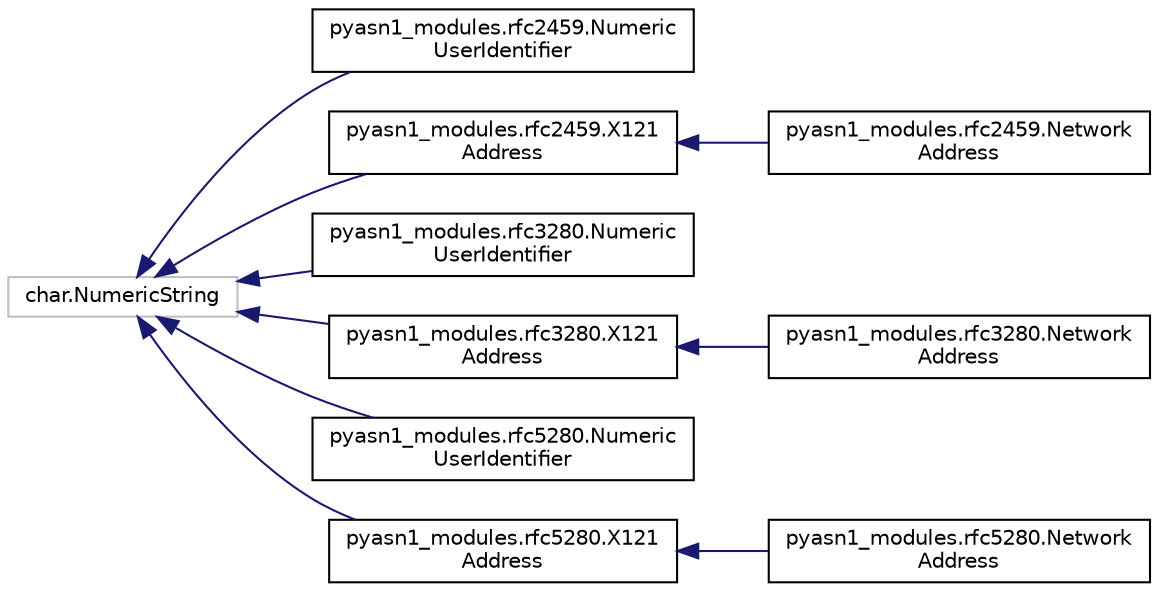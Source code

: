 digraph "Graphical Class Hierarchy"
{
 // LATEX_PDF_SIZE
  edge [fontname="Helvetica",fontsize="10",labelfontname="Helvetica",labelfontsize="10"];
  node [fontname="Helvetica",fontsize="10",shape=record];
  rankdir="LR";
  Node9879 [label="char.NumericString",height=0.2,width=0.4,color="grey75", fillcolor="white", style="filled",tooltip=" "];
  Node9879 -> Node0 [dir="back",color="midnightblue",fontsize="10",style="solid",fontname="Helvetica"];
  Node0 [label="pyasn1_modules.rfc2459.Numeric\lUserIdentifier",height=0.2,width=0.4,color="black", fillcolor="white", style="filled",URL="$classpyasn1__modules_1_1rfc2459_1_1NumericUserIdentifier.html",tooltip=" "];
  Node9879 -> Node9881 [dir="back",color="midnightblue",fontsize="10",style="solid",fontname="Helvetica"];
  Node9881 [label="pyasn1_modules.rfc2459.X121\lAddress",height=0.2,width=0.4,color="black", fillcolor="white", style="filled",URL="$classpyasn1__modules_1_1rfc2459_1_1X121Address.html",tooltip=" "];
  Node9881 -> Node9882 [dir="back",color="midnightblue",fontsize="10",style="solid",fontname="Helvetica"];
  Node9882 [label="pyasn1_modules.rfc2459.Network\lAddress",height=0.2,width=0.4,color="black", fillcolor="white", style="filled",URL="$classpyasn1__modules_1_1rfc2459_1_1NetworkAddress.html",tooltip=" "];
  Node9879 -> Node9883 [dir="back",color="midnightblue",fontsize="10",style="solid",fontname="Helvetica"];
  Node9883 [label="pyasn1_modules.rfc3280.Numeric\lUserIdentifier",height=0.2,width=0.4,color="black", fillcolor="white", style="filled",URL="$classpyasn1__modules_1_1rfc3280_1_1NumericUserIdentifier.html",tooltip=" "];
  Node9879 -> Node9884 [dir="back",color="midnightblue",fontsize="10",style="solid",fontname="Helvetica"];
  Node9884 [label="pyasn1_modules.rfc3280.X121\lAddress",height=0.2,width=0.4,color="black", fillcolor="white", style="filled",URL="$classpyasn1__modules_1_1rfc3280_1_1X121Address.html",tooltip=" "];
  Node9884 -> Node9885 [dir="back",color="midnightblue",fontsize="10",style="solid",fontname="Helvetica"];
  Node9885 [label="pyasn1_modules.rfc3280.Network\lAddress",height=0.2,width=0.4,color="black", fillcolor="white", style="filled",URL="$classpyasn1__modules_1_1rfc3280_1_1NetworkAddress.html",tooltip=" "];
  Node9879 -> Node9886 [dir="back",color="midnightblue",fontsize="10",style="solid",fontname="Helvetica"];
  Node9886 [label="pyasn1_modules.rfc5280.Numeric\lUserIdentifier",height=0.2,width=0.4,color="black", fillcolor="white", style="filled",URL="$classpyasn1__modules_1_1rfc5280_1_1NumericUserIdentifier.html",tooltip=" "];
  Node9879 -> Node9887 [dir="back",color="midnightblue",fontsize="10",style="solid",fontname="Helvetica"];
  Node9887 [label="pyasn1_modules.rfc5280.X121\lAddress",height=0.2,width=0.4,color="black", fillcolor="white", style="filled",URL="$classpyasn1__modules_1_1rfc5280_1_1X121Address.html",tooltip=" "];
  Node9887 -> Node9888 [dir="back",color="midnightblue",fontsize="10",style="solid",fontname="Helvetica"];
  Node9888 [label="pyasn1_modules.rfc5280.Network\lAddress",height=0.2,width=0.4,color="black", fillcolor="white", style="filled",URL="$classpyasn1__modules_1_1rfc5280_1_1NetworkAddress.html",tooltip=" "];
}
